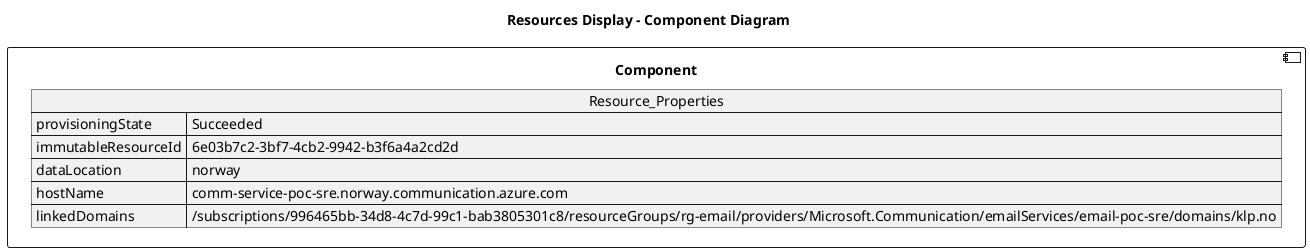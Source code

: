 @startuml

title Resources Display - Component Diagram

component Component {

json  Resource_Properties {
  "provisioningState": "Succeeded",
  "immutableResourceId": "6e03b7c2-3bf7-4cb2-9942-b3f6a4a2cd2d",
  "dataLocation": "norway",
  "hostName": "comm-service-poc-sre.norway.communication.azure.com",
  "linkedDomains": [
    "/subscriptions/996465bb-34d8-4c7d-99c1-bab3805301c8/resourceGroups/rg-email/providers/Microsoft.Communication/emailServices/email-poc-sre/domains/klp.no"
  ]
}
}
@enduml
